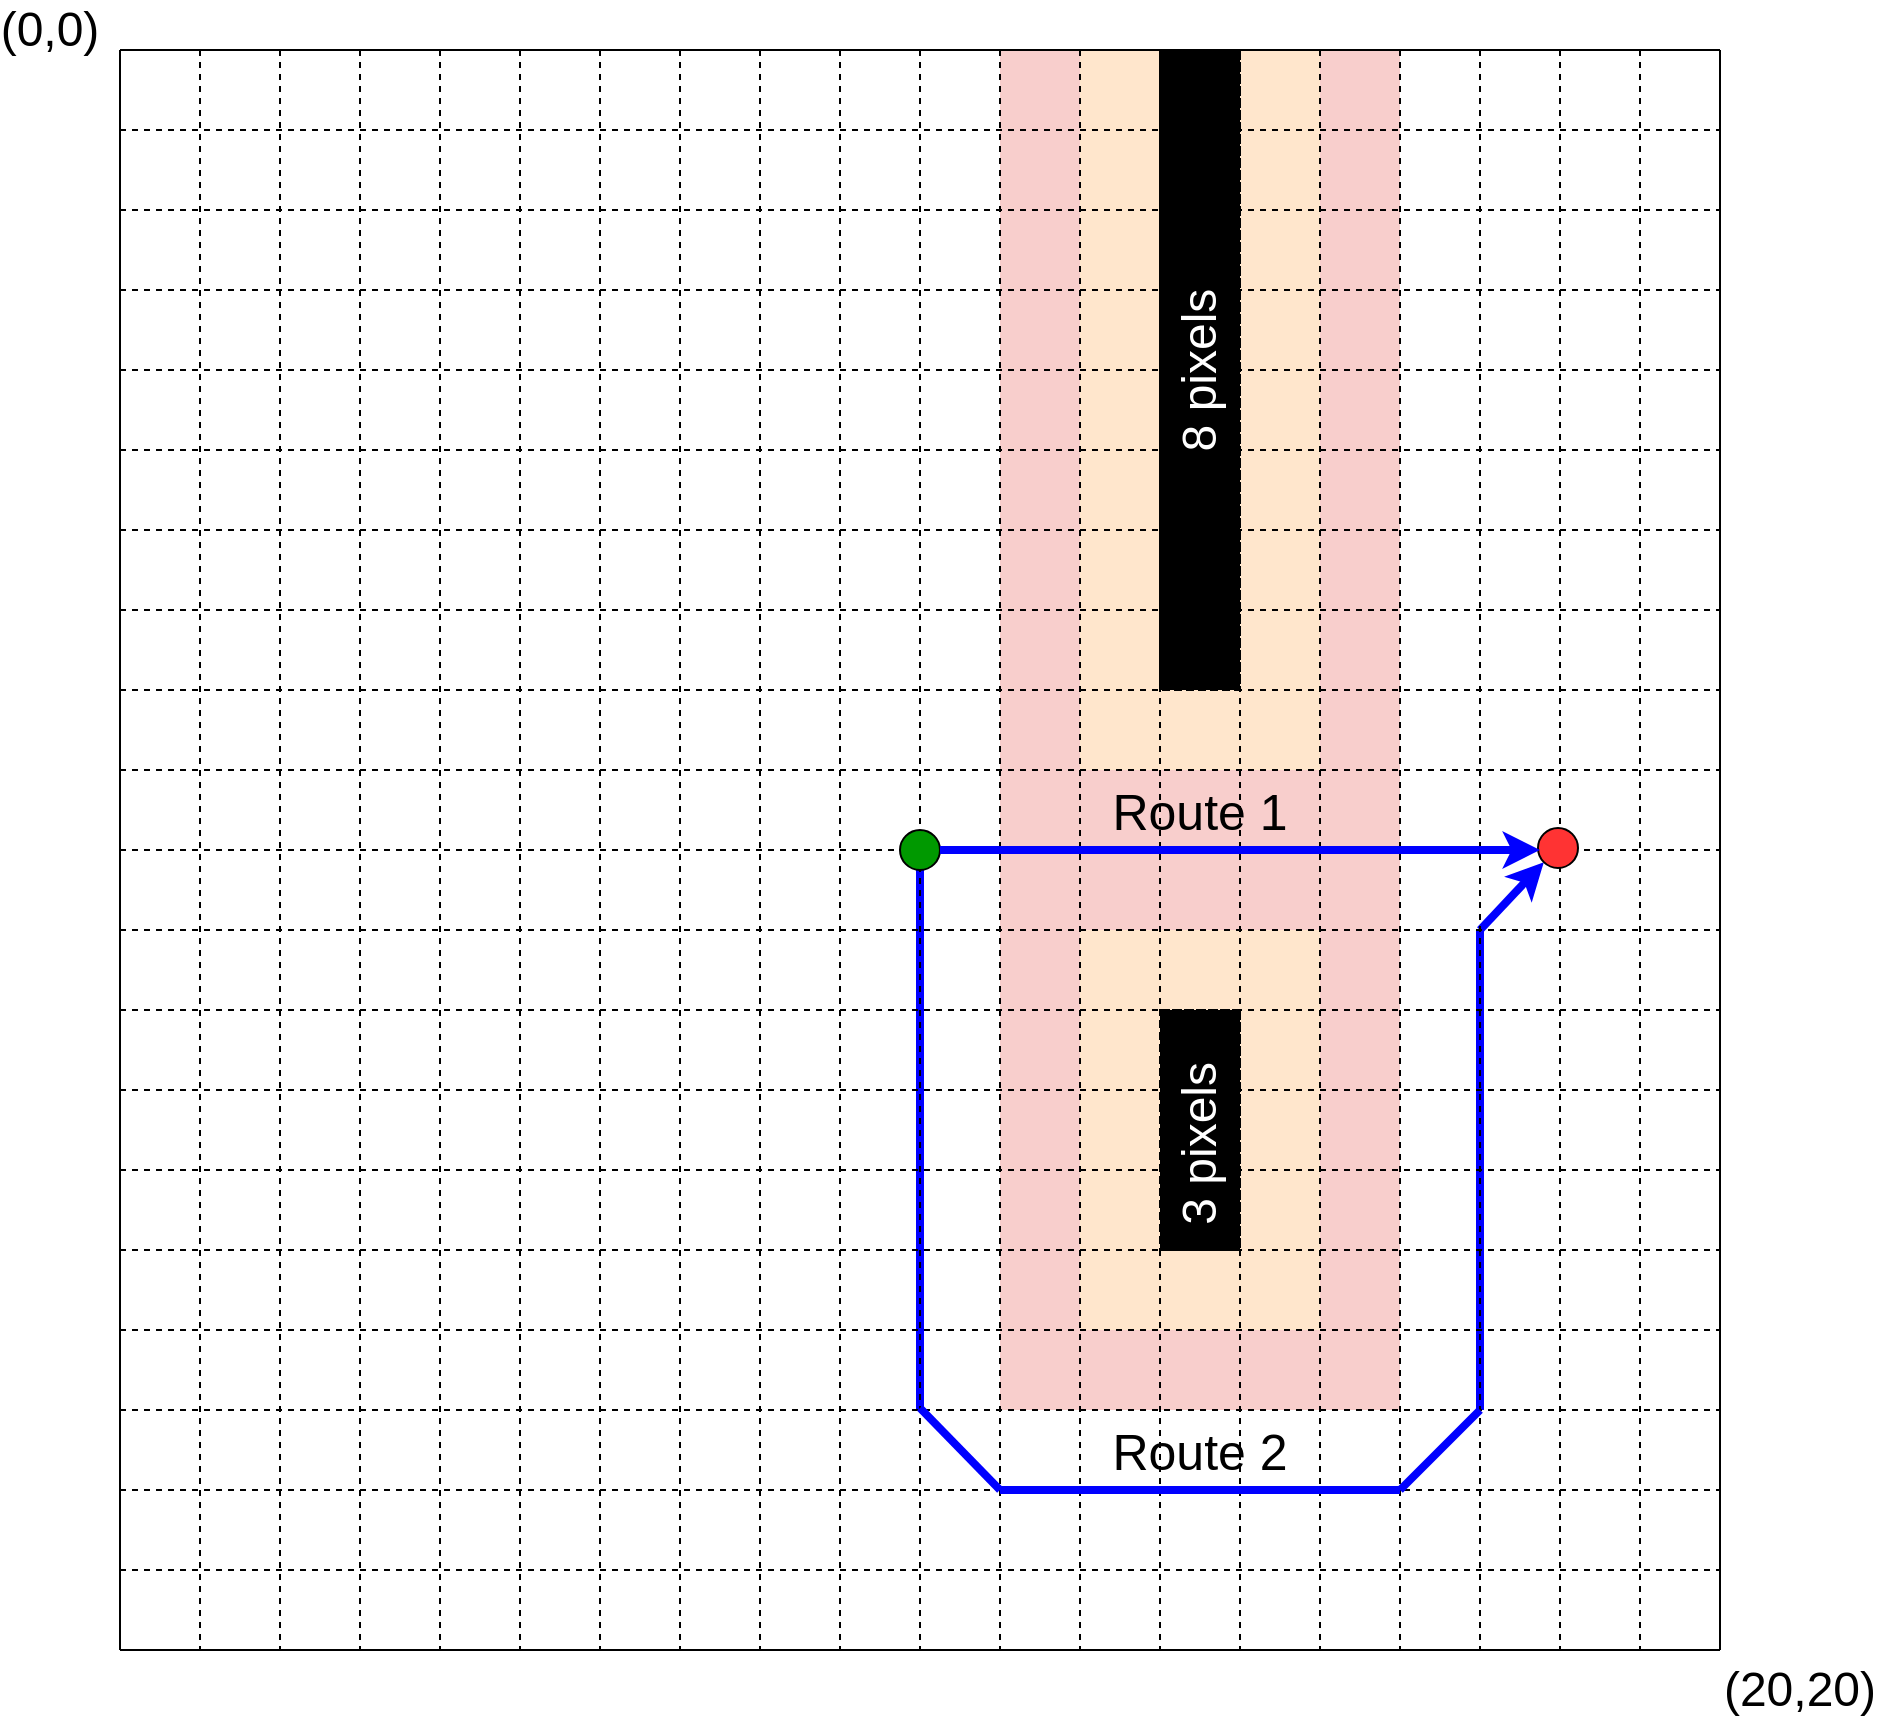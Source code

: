 <mxfile version="14.5.3" type="device"><diagram id="ZF94pce2OliEc5US1xsM" name="Page-1"><mxGraphModel dx="1145" dy="1751" grid="1" gridSize="10" guides="1" tooltips="1" connect="1" arrows="1" fold="1" page="1" pageScale="1" pageWidth="850" pageHeight="1100" math="0" shadow="0"><root><mxCell id="0"/><mxCell id="1" parent="0"/><mxCell id="trjTg6N_39WGiUgBYF0e-179" value="" style="rounded=0;whiteSpace=wrap;html=1;fontSize=24;fillColor=#ffe6cc;strokeColor=none;" vertex="1" parent="1"><mxGeometry x="600" y="560" width="120" height="40" as="geometry"/></mxCell><mxCell id="trjTg6N_39WGiUgBYF0e-180" value="" style="rounded=0;whiteSpace=wrap;html=1;fontSize=24;fillColor=#ffe6cc;strokeColor=none;" vertex="1" parent="1"><mxGeometry x="680" y="240" width="40" height="320" as="geometry"/></mxCell><mxCell id="trjTg6N_39WGiUgBYF0e-181" value="" style="rounded=0;whiteSpace=wrap;html=1;fontSize=24;fillColor=#ffe6cc;strokeColor=none;" vertex="1" parent="1"><mxGeometry x="600" y="240" width="40" height="320" as="geometry"/></mxCell><mxCell id="trjTg6N_39WGiUgBYF0e-184" value="" style="rounded=0;whiteSpace=wrap;html=1;fontSize=24;fillColor=#ffe6cc;strokeColor=none;" vertex="1" parent="1"><mxGeometry x="600" y="680" width="40" height="200" as="geometry"/></mxCell><mxCell id="trjTg6N_39WGiUgBYF0e-185" value="" style="rounded=0;whiteSpace=wrap;html=1;fontSize=24;fillColor=#ffe6cc;strokeColor=none;" vertex="1" parent="1"><mxGeometry x="680" y="680" width="40" height="200" as="geometry"/></mxCell><mxCell id="trjTg6N_39WGiUgBYF0e-187" value="" style="rounded=0;whiteSpace=wrap;html=1;fontSize=24;rotation=-90;fillColor=#ffe6cc;strokeColor=none;" vertex="1" parent="1"><mxGeometry x="640" y="640" width="40" height="120" as="geometry"/></mxCell><mxCell id="trjTg6N_39WGiUgBYF0e-188" value="" style="rounded=0;whiteSpace=wrap;html=1;fontSize=24;rotation=-90;fillColor=#ffe6cc;strokeColor=none;" vertex="1" parent="1"><mxGeometry x="640" y="800" width="40" height="120" as="geometry"/></mxCell><mxCell id="trjTg6N_39WGiUgBYF0e-189" value="" style="rounded=0;whiteSpace=wrap;html=1;fontSize=24;rotation=-90;fillColor=#f8cecc;strokeColor=none;" vertex="1" parent="1"><mxGeometry x="640" y="560" width="40" height="200" as="geometry"/></mxCell><mxCell id="trjTg6N_39WGiUgBYF0e-192" value="" style="rounded=0;whiteSpace=wrap;html=1;fontSize=24;rotation=-90;fillColor=#f8cecc;strokeColor=none;" vertex="1" parent="1"><mxGeometry x="640" y="520" width="40" height="200" as="geometry"/></mxCell><mxCell id="trjTg6N_39WGiUgBYF0e-194" value="" style="rounded=0;whiteSpace=wrap;html=1;fontSize=24;rotation=-90;fillColor=#f8cecc;strokeColor=none;" vertex="1" parent="1"><mxGeometry x="640" y="800" width="40" height="200" as="geometry"/></mxCell><mxCell id="trjTg6N_39WGiUgBYF0e-197" value="" style="rounded=0;whiteSpace=wrap;html=1;fontSize=24;fillColor=#f8cecc;strokeColor=none;" vertex="1" parent="1"><mxGeometry x="720" y="240" width="40" height="360" as="geometry"/></mxCell><mxCell id="trjTg6N_39WGiUgBYF0e-198" value="" style="rounded=0;whiteSpace=wrap;html=1;fontSize=24;fillColor=#f8cecc;strokeColor=none;" vertex="1" parent="1"><mxGeometry x="560" y="240" width="40" height="360" as="geometry"/></mxCell><mxCell id="trjTg6N_39WGiUgBYF0e-199" value="" style="rounded=0;whiteSpace=wrap;html=1;fontSize=24;fillColor=#f8cecc;strokeColor=none;" vertex="1" parent="1"><mxGeometry x="720" y="680" width="40" height="200" as="geometry"/></mxCell><mxCell id="trjTg6N_39WGiUgBYF0e-200" value="" style="rounded=0;whiteSpace=wrap;html=1;fontSize=24;fillColor=#f8cecc;strokeColor=none;" vertex="1" parent="1"><mxGeometry x="560" y="680" width="40" height="200" as="geometry"/></mxCell><mxCell id="trjTg6N_39WGiUgBYF0e-167" value="" style="endArrow=none;html=1;strokeWidth=4;endFill=0;strokeColor=#0000FF;" edge="1" parent="1"><mxGeometry width="50" height="50" relative="1" as="geometry"><mxPoint x="520" y="640" as="sourcePoint"/><mxPoint x="520" y="920" as="targetPoint"/></mxGeometry></mxCell><mxCell id="trjTg6N_39WGiUgBYF0e-169" value="" style="endArrow=none;html=1;strokeWidth=4;endFill=0;strokeColor=#0000FF;" edge="1" parent="1"><mxGeometry width="50" height="50" relative="1" as="geometry"><mxPoint x="800" y="920" as="sourcePoint"/><mxPoint x="800" y="680" as="targetPoint"/></mxGeometry></mxCell><mxCell id="trjTg6N_39WGiUgBYF0e-170" value="" style="endArrow=classic;html=1;strokeWidth=4;endFill=1;strokeColor=#0000FF;entryX=0;entryY=1;entryDx=0;entryDy=0;" edge="1" parent="1" target="trjTg6N_39WGiUgBYF0e-163"><mxGeometry width="50" height="50" relative="1" as="geometry"><mxPoint x="800" y="680" as="sourcePoint"/><mxPoint x="810" y="700" as="targetPoint"/></mxGeometry></mxCell><mxCell id="trjTg6N_39WGiUgBYF0e-39" value="" style="endArrow=none;html=1;dashed=1;" edge="1" parent="1"><mxGeometry x="120" y="240" width="50" height="50" as="geometry"><mxPoint x="120" y="360" as="sourcePoint"/><mxPoint x="920" y="360" as="targetPoint"/></mxGeometry></mxCell><mxCell id="trjTg6N_39WGiUgBYF0e-44" value="" style="endArrow=none;html=1;" edge="1" parent="1"><mxGeometry x="120" y="240" width="50" height="50" as="geometry"><mxPoint x="120" y="240" as="sourcePoint"/><mxPoint x="920" y="240" as="targetPoint"/></mxGeometry></mxCell><mxCell id="trjTg6N_39WGiUgBYF0e-45" value="" style="endArrow=none;html=1;dashed=1;" edge="1" parent="1"><mxGeometry x="120" y="240" width="50" height="50" as="geometry"><mxPoint x="120" y="280" as="sourcePoint"/><mxPoint x="920" y="280" as="targetPoint"/></mxGeometry></mxCell><mxCell id="trjTg6N_39WGiUgBYF0e-46" value="" style="endArrow=none;html=1;dashed=1;" edge="1" parent="1"><mxGeometry x="120" y="240" width="50" height="50" as="geometry"><mxPoint x="120" y="320" as="sourcePoint"/><mxPoint x="920" y="320" as="targetPoint"/></mxGeometry></mxCell><mxCell id="trjTg6N_39WGiUgBYF0e-47" value="" style="endArrow=none;html=1;dashed=1;" edge="1" parent="1"><mxGeometry x="120" y="240" width="50" height="50" as="geometry"><mxPoint x="120" y="400" as="sourcePoint"/><mxPoint x="920" y="400" as="targetPoint"/></mxGeometry></mxCell><mxCell id="trjTg6N_39WGiUgBYF0e-48" value="" style="endArrow=none;html=1;dashed=1;" edge="1" parent="1"><mxGeometry x="120" y="240" width="50" height="50" as="geometry"><mxPoint x="120" y="440" as="sourcePoint"/><mxPoint x="920" y="440" as="targetPoint"/></mxGeometry></mxCell><mxCell id="trjTg6N_39WGiUgBYF0e-49" value="" style="endArrow=none;html=1;dashed=1;" edge="1" parent="1"><mxGeometry x="120" y="240" width="50" height="50" as="geometry"><mxPoint x="120" y="480" as="sourcePoint"/><mxPoint x="920" y="480" as="targetPoint"/></mxGeometry></mxCell><mxCell id="trjTg6N_39WGiUgBYF0e-50" value="" style="endArrow=none;html=1;dashed=1;" edge="1" parent="1"><mxGeometry x="120" y="240" width="50" height="50" as="geometry"><mxPoint x="120" y="520" as="sourcePoint"/><mxPoint x="920" y="520" as="targetPoint"/></mxGeometry></mxCell><mxCell id="trjTg6N_39WGiUgBYF0e-51" value="" style="endArrow=none;html=1;dashed=1;" edge="1" parent="1"><mxGeometry x="120" y="240" width="50" height="50" as="geometry"><mxPoint x="120" y="560" as="sourcePoint"/><mxPoint x="920" y="560" as="targetPoint"/></mxGeometry></mxCell><mxCell id="trjTg6N_39WGiUgBYF0e-52" value="" style="endArrow=none;html=1;dashed=1;" edge="1" parent="1"><mxGeometry x="120" y="240" width="50" height="50" as="geometry"><mxPoint x="120" y="600" as="sourcePoint"/><mxPoint x="920" y="600" as="targetPoint"/></mxGeometry></mxCell><mxCell id="trjTg6N_39WGiUgBYF0e-53" value="" style="endArrow=none;html=1;dashed=1;" edge="1" parent="1"><mxGeometry x="120" y="240" width="50" height="50" as="geometry"><mxPoint x="120" y="640" as="sourcePoint"/><mxPoint x="920" y="640" as="targetPoint"/></mxGeometry></mxCell><mxCell id="trjTg6N_39WGiUgBYF0e-54" value="" style="endArrow=none;html=1;dashed=1;" edge="1" parent="1"><mxGeometry x="120" y="240" width="50" height="50" as="geometry"><mxPoint x="120" y="680" as="sourcePoint"/><mxPoint x="920" y="680" as="targetPoint"/></mxGeometry></mxCell><mxCell id="trjTg6N_39WGiUgBYF0e-55" value="" style="endArrow=none;html=1;dashed=1;" edge="1" parent="1"><mxGeometry x="120" y="240" width="50" height="50" as="geometry"><mxPoint x="120" y="720" as="sourcePoint"/><mxPoint x="920" y="720" as="targetPoint"/></mxGeometry></mxCell><mxCell id="trjTg6N_39WGiUgBYF0e-56" value="" style="endArrow=none;html=1;dashed=1;" edge="1" parent="1"><mxGeometry x="120" y="240" width="50" height="50" as="geometry"><mxPoint x="120" y="760" as="sourcePoint"/><mxPoint x="920" y="760" as="targetPoint"/></mxGeometry></mxCell><mxCell id="trjTg6N_39WGiUgBYF0e-57" value="" style="endArrow=none;html=1;dashed=1;" edge="1" parent="1"><mxGeometry x="120" y="240" width="50" height="50" as="geometry"><mxPoint x="120" y="800" as="sourcePoint"/><mxPoint x="920" y="800" as="targetPoint"/></mxGeometry></mxCell><mxCell id="trjTg6N_39WGiUgBYF0e-58" value="" style="endArrow=none;html=1;dashed=1;" edge="1" parent="1"><mxGeometry x="120" y="240" width="50" height="50" as="geometry"><mxPoint x="120" y="840" as="sourcePoint"/><mxPoint x="920" y="840" as="targetPoint"/></mxGeometry></mxCell><mxCell id="trjTg6N_39WGiUgBYF0e-59" value="" style="endArrow=none;html=1;dashed=1;" edge="1" parent="1"><mxGeometry x="120" y="240" width="50" height="50" as="geometry"><mxPoint x="120" y="880" as="sourcePoint"/><mxPoint x="920" y="880" as="targetPoint"/></mxGeometry></mxCell><mxCell id="trjTg6N_39WGiUgBYF0e-60" value="" style="endArrow=none;html=1;dashed=1;" edge="1" parent="1"><mxGeometry x="120" y="240" width="50" height="50" as="geometry"><mxPoint x="120" y="920" as="sourcePoint"/><mxPoint x="920" y="920" as="targetPoint"/></mxGeometry></mxCell><mxCell id="trjTg6N_39WGiUgBYF0e-61" value="" style="endArrow=none;html=1;dashed=1;" edge="1" parent="1"><mxGeometry x="120" y="240" width="50" height="50" as="geometry"><mxPoint x="120" y="960" as="sourcePoint"/><mxPoint x="920" y="960" as="targetPoint"/></mxGeometry></mxCell><mxCell id="trjTg6N_39WGiUgBYF0e-62" value="" style="endArrow=none;html=1;dashed=1;" edge="1" parent="1"><mxGeometry x="120" y="240" width="50" height="50" as="geometry"><mxPoint x="120" y="1000" as="sourcePoint"/><mxPoint x="920" y="1000" as="targetPoint"/></mxGeometry></mxCell><mxCell id="trjTg6N_39WGiUgBYF0e-63" value="" style="endArrow=none;html=1;" edge="1" parent="1"><mxGeometry x="120" y="240" width="50" height="50" as="geometry"><mxPoint x="120" y="1040" as="sourcePoint"/><mxPoint x="920" y="1040" as="targetPoint"/></mxGeometry></mxCell><mxCell id="trjTg6N_39WGiUgBYF0e-87" value="" style="endArrow=none;html=1;" edge="1" parent="1"><mxGeometry x="120" y="240" width="50" height="50" as="geometry"><mxPoint x="120" y="240" as="sourcePoint"/><mxPoint x="120" y="1040" as="targetPoint"/></mxGeometry></mxCell><mxCell id="trjTg6N_39WGiUgBYF0e-88" value="" style="endArrow=none;html=1;dashed=1;" edge="1" parent="1"><mxGeometry x="120" y="240" width="50" height="50" as="geometry"><mxPoint x="320" y="240" as="sourcePoint"/><mxPoint x="320" y="1040" as="targetPoint"/></mxGeometry></mxCell><mxCell id="trjTg6N_39WGiUgBYF0e-89" value="" style="endArrow=none;html=1;dashed=1;" edge="1" parent="1"><mxGeometry x="120" y="240" width="50" height="50" as="geometry"><mxPoint x="360" y="240" as="sourcePoint"/><mxPoint x="360" y="1040" as="targetPoint"/></mxGeometry></mxCell><mxCell id="trjTg6N_39WGiUgBYF0e-90" value="" style="endArrow=none;html=1;dashed=1;" edge="1" parent="1"><mxGeometry x="120" y="240" width="50" height="50" as="geometry"><mxPoint x="400" y="240" as="sourcePoint"/><mxPoint x="400" y="1040" as="targetPoint"/></mxGeometry></mxCell><mxCell id="trjTg6N_39WGiUgBYF0e-91" value="" style="endArrow=none;html=1;dashed=1;" edge="1" parent="1"><mxGeometry x="120" y="240" width="50" height="50" as="geometry"><mxPoint x="440" y="240" as="sourcePoint"/><mxPoint x="440" y="1040" as="targetPoint"/></mxGeometry></mxCell><mxCell id="trjTg6N_39WGiUgBYF0e-92" value="" style="endArrow=none;html=1;dashed=1;" edge="1" parent="1"><mxGeometry x="120" y="240" width="50" height="50" as="geometry"><mxPoint x="480" y="240" as="sourcePoint"/><mxPoint x="480" y="1040" as="targetPoint"/></mxGeometry></mxCell><mxCell id="trjTg6N_39WGiUgBYF0e-93" value="" style="endArrow=none;html=1;dashed=1;" edge="1" parent="1"><mxGeometry x="120" y="240" width="50" height="50" as="geometry"><mxPoint x="520" y="240" as="sourcePoint"/><mxPoint x="520" y="1040" as="targetPoint"/></mxGeometry></mxCell><mxCell id="trjTg6N_39WGiUgBYF0e-94" value="" style="endArrow=none;html=1;dashed=1;" edge="1" parent="1"><mxGeometry x="120" y="240" width="50" height="50" as="geometry"><mxPoint x="560" y="240" as="sourcePoint"/><mxPoint x="560" y="1040" as="targetPoint"/></mxGeometry></mxCell><mxCell id="trjTg6N_39WGiUgBYF0e-95" value="" style="endArrow=none;html=1;dashed=1;" edge="1" parent="1"><mxGeometry x="120" y="240" width="50" height="50" as="geometry"><mxPoint x="600" y="240" as="sourcePoint"/><mxPoint x="600" y="1040" as="targetPoint"/></mxGeometry></mxCell><mxCell id="trjTg6N_39WGiUgBYF0e-96" value="" style="endArrow=none;html=1;dashed=1;" edge="1" parent="1"><mxGeometry x="120" y="240" width="50" height="50" as="geometry"><mxPoint x="640" y="240" as="sourcePoint"/><mxPoint x="640" y="1040" as="targetPoint"/></mxGeometry></mxCell><mxCell id="trjTg6N_39WGiUgBYF0e-97" value="" style="endArrow=none;html=1;dashed=1;" edge="1" parent="1"><mxGeometry x="120" y="240" width="50" height="50" as="geometry"><mxPoint x="680" y="240" as="sourcePoint"/><mxPoint x="680" y="1040" as="targetPoint"/></mxGeometry></mxCell><mxCell id="trjTg6N_39WGiUgBYF0e-98" value="" style="endArrow=none;html=1;dashed=1;" edge="1" parent="1"><mxGeometry x="120" y="240" width="50" height="50" as="geometry"><mxPoint x="720" y="240" as="sourcePoint"/><mxPoint x="720" y="1040" as="targetPoint"/></mxGeometry></mxCell><mxCell id="trjTg6N_39WGiUgBYF0e-99" value="" style="endArrow=none;html=1;dashed=1;" edge="1" parent="1"><mxGeometry x="120" y="240" width="50" height="50" as="geometry"><mxPoint x="760" y="240" as="sourcePoint"/><mxPoint x="760" y="1040" as="targetPoint"/></mxGeometry></mxCell><mxCell id="trjTg6N_39WGiUgBYF0e-100" value="" style="endArrow=none;html=1;dashed=1;" edge="1" parent="1"><mxGeometry x="120" y="240" width="50" height="50" as="geometry"><mxPoint x="800" y="240" as="sourcePoint"/><mxPoint x="800" y="1040" as="targetPoint"/></mxGeometry></mxCell><mxCell id="trjTg6N_39WGiUgBYF0e-101" value="" style="endArrow=none;html=1;dashed=1;" edge="1" parent="1"><mxGeometry x="120" y="240" width="50" height="50" as="geometry"><mxPoint x="840" y="240" as="sourcePoint"/><mxPoint x="840" y="1040" as="targetPoint"/></mxGeometry></mxCell><mxCell id="trjTg6N_39WGiUgBYF0e-102" value="" style="endArrow=none;html=1;dashed=1;" edge="1" parent="1"><mxGeometry x="120" y="240" width="50" height="50" as="geometry"><mxPoint x="880" y="240" as="sourcePoint"/><mxPoint x="880" y="1040" as="targetPoint"/></mxGeometry></mxCell><mxCell id="trjTg6N_39WGiUgBYF0e-103" value="" style="endArrow=none;html=1;" edge="1" parent="1"><mxGeometry x="120" y="240" width="50" height="50" as="geometry"><mxPoint x="920" y="240" as="sourcePoint"/><mxPoint x="920" y="1040" as="targetPoint"/></mxGeometry></mxCell><mxCell id="trjTg6N_39WGiUgBYF0e-104" value="" style="endArrow=none;html=1;dashed=1;" edge="1" parent="1"><mxGeometry x="120" y="240" width="50" height="50" as="geometry"><mxPoint x="280" y="240" as="sourcePoint"/><mxPoint x="280" y="1040" as="targetPoint"/></mxGeometry></mxCell><mxCell id="trjTg6N_39WGiUgBYF0e-105" value="" style="endArrow=none;html=1;dashed=1;" edge="1" parent="1"><mxGeometry x="120" y="240" width="50" height="50" as="geometry"><mxPoint x="240" y="240" as="sourcePoint"/><mxPoint x="240" y="1040" as="targetPoint"/></mxGeometry></mxCell><mxCell id="trjTg6N_39WGiUgBYF0e-106" value="" style="endArrow=none;html=1;dashed=1;" edge="1" parent="1"><mxGeometry x="120" y="240" width="50" height="50" as="geometry"><mxPoint x="200" y="240" as="sourcePoint"/><mxPoint x="200" y="1040" as="targetPoint"/></mxGeometry></mxCell><mxCell id="trjTg6N_39WGiUgBYF0e-107" value="" style="endArrow=none;html=1;dashed=1;" edge="1" parent="1"><mxGeometry x="120" y="240" width="50" height="50" as="geometry"><mxPoint x="160" y="240" as="sourcePoint"/><mxPoint x="160" y="1040" as="targetPoint"/></mxGeometry></mxCell><mxCell id="trjTg6N_39WGiUgBYF0e-109" value="" style="rounded=0;whiteSpace=wrap;html=1;fillColor=#000000;dashed=1;" vertex="1" parent="1"><mxGeometry x="640" y="240" width="40" height="320" as="geometry"/></mxCell><mxCell id="trjTg6N_39WGiUgBYF0e-113" value="" style="rounded=0;whiteSpace=wrap;html=1;fillColor=#000000;dashed=1;" vertex="1" parent="1"><mxGeometry x="640" y="720" width="40" height="120" as="geometry"/></mxCell><mxCell id="trjTg6N_39WGiUgBYF0e-161" value="" style="ellipse;whiteSpace=wrap;html=1;aspect=fixed;fillColor=#009900;" vertex="1" parent="1"><mxGeometry x="510" y="630" width="20" height="20" as="geometry"/></mxCell><mxCell id="trjTg6N_39WGiUgBYF0e-163" value="" style="ellipse;whiteSpace=wrap;html=1;aspect=fixed;fillColor=#FF3333;" vertex="1" parent="1"><mxGeometry x="829" y="629" width="20" height="20" as="geometry"/></mxCell><mxCell id="trjTg6N_39WGiUgBYF0e-164" value="" style="endArrow=classic;html=1;strokeWidth=4;endFill=1;strokeColor=#0000FF;" edge="1" parent="1"><mxGeometry x="120" y="240" width="50" height="50" as="geometry"><mxPoint x="530" y="640" as="sourcePoint"/><mxPoint x="830" y="640" as="targetPoint"/></mxGeometry></mxCell><mxCell id="trjTg6N_39WGiUgBYF0e-165" value="" style="endArrow=none;html=1;strokeWidth=4;endFill=0;strokeColor=#0000FF;" edge="1" parent="1"><mxGeometry x="120" y="240" width="50" height="50" as="geometry"><mxPoint x="560" y="960" as="sourcePoint"/><mxPoint x="760" y="960" as="targetPoint"/></mxGeometry></mxCell><mxCell id="trjTg6N_39WGiUgBYF0e-171" value="Route 1" style="text;html=1;strokeColor=none;align=center;verticalAlign=middle;whiteSpace=wrap;rounded=0;fontSize=25;" vertex="1" parent="1"><mxGeometry x="600" y="600" width="120" height="40" as="geometry"/></mxCell><mxCell id="trjTg6N_39WGiUgBYF0e-172" value="Route 2" style="text;html=1;strokeColor=none;align=center;verticalAlign=middle;whiteSpace=wrap;rounded=0;fontSize=25;" vertex="1" parent="1"><mxGeometry x="605" y="920" width="110" height="40" as="geometry"/></mxCell><mxCell id="trjTg6N_39WGiUgBYF0e-175" value="(0,0)" style="text;html=1;strokeColor=none;fillColor=none;align=center;verticalAlign=middle;whiteSpace=wrap;rounded=0;fontSize=24;" vertex="1" parent="1"><mxGeometry x="60" y="220" width="50" height="20" as="geometry"/></mxCell><mxCell id="trjTg6N_39WGiUgBYF0e-176" value="(20,20)" style="text;html=1;strokeColor=none;fillColor=none;align=center;verticalAlign=middle;whiteSpace=wrap;rounded=0;fontSize=24;" vertex="1" parent="1"><mxGeometry x="920" y="1050" width="80" height="20" as="geometry"/></mxCell><mxCell id="trjTg6N_39WGiUgBYF0e-177" value="8 pixels" style="text;html=1;strokeColor=none;fillColor=none;align=center;verticalAlign=middle;whiteSpace=wrap;rounded=0;fontSize=24;rotation=-90;fontColor=#FFFFFF;" vertex="1" parent="1"><mxGeometry x="610" y="390" width="100" height="20" as="geometry"/></mxCell><mxCell id="trjTg6N_39WGiUgBYF0e-178" value="&lt;br&gt;&lt;div&gt;&amp;nbsp;3 pixels&lt;br&gt;&lt;/div&gt;" style="text;html=1;strokeColor=none;fillColor=none;align=center;verticalAlign=middle;whiteSpace=wrap;rounded=0;fontSize=24;rotation=-90;fontColor=#FFFFFF;" vertex="1" parent="1"><mxGeometry x="580" y="760" width="130" height="60" as="geometry"/></mxCell><mxCell id="trjTg6N_39WGiUgBYF0e-203" value="" style="endArrow=none;html=1;strokeWidth=4;endFill=0;strokeColor=#0000FF;" edge="1" parent="1"><mxGeometry x="80" y="199" width="50" height="50" as="geometry"><mxPoint x="520" y="919" as="sourcePoint"/><mxPoint x="560" y="960" as="targetPoint"/></mxGeometry></mxCell><mxCell id="trjTg6N_39WGiUgBYF0e-204" value="" style="endArrow=none;html=1;strokeWidth=4;endFill=0;strokeColor=#0000FF;" edge="1" parent="1"><mxGeometry x="90" y="209" width="50" height="50" as="geometry"><mxPoint x="800" y="920" as="sourcePoint"/><mxPoint x="760" y="960" as="targetPoint"/></mxGeometry></mxCell></root></mxGraphModel></diagram></mxfile>